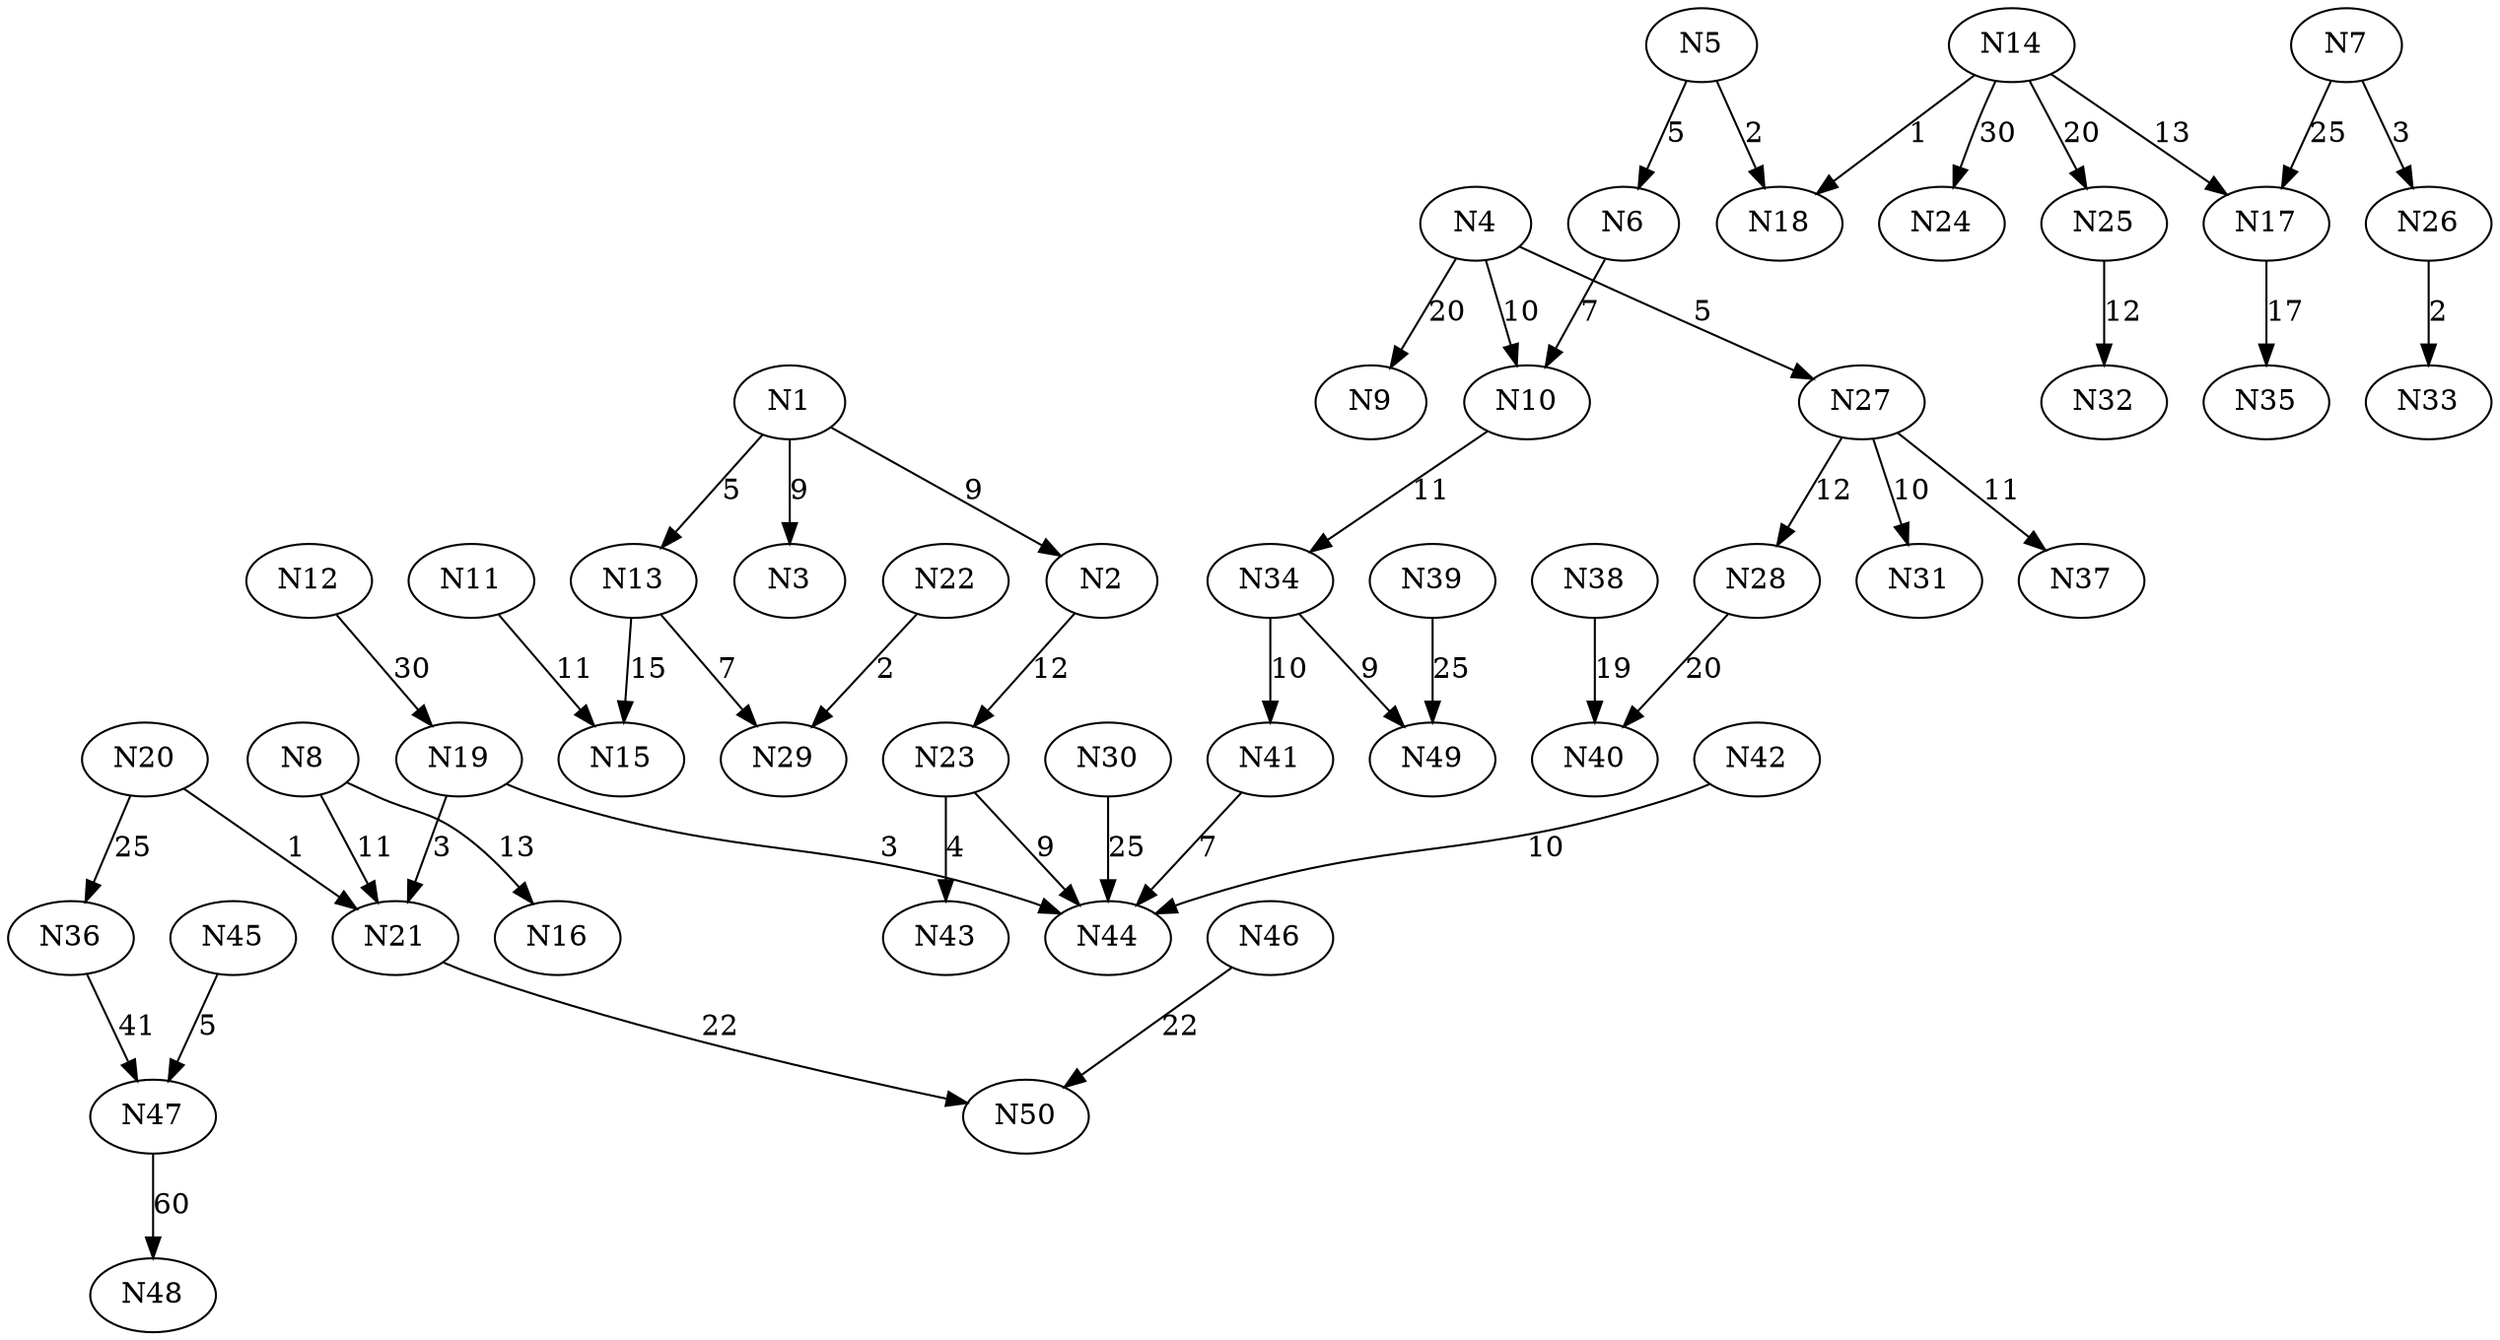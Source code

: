 digraph Grafo {
    1[label="N1"];
    2[label="N2"];
    3[label="N3"];
    4[label="N4"];
    5[label="N5"];
    6[label="N6"];
    7[label="N7"];
    8[label="N8"];
    9[label="N9"];
    10[label="N10"];
    11[label="N11"];
    12[label="N12"];
    13[label="N13"];
    14[label="N14"];
    15[label="N15"];
    16[label="N16"];
    17[label="N17"];
    18[label="N18"];
    19[label="N19"];
    20[label="N20"];
    21[label="N21"];
    22[label="N22"];
    23[label="N23"];
    24[label="N24"];
    25[label="N25"];
    26[label="N26"];
    27[label="N27"];
    28[label="N28"];
    29[label="N29"];
    30[label="N30"];
    31[label="N31"];
    32[label="N32"];
    33[label="N33"];
    34[label="N34"];
    35[label="N35"];
    36[label="N36"];
    37[label="N37"];
    38[label="N38"];
    39[label="N39"];
    40[label="N40"];
    41[label="N41"];
    42[label="N42"];
    43[label="N43"];
    44[label="N44"];
    45[label="N45"];
    46[label="N46"];
    47[label="N47"];
    48[label="N48"];
    49[label="N49"];
    50[label="N50"];
    1 -> 13[label="5"];
    13 -> 29[label="7"];
    22 -> 29[label="2"];
    1 -> 2[label="9"];
    1 -> 3[label="9"];
    2 -> 23[label="12"];
    23 -> 43[label="4"];
    23 -> 44[label="9"];
    19 -> 44[label="3"];
    19 -> 21[label="3"];
    20 -> 21[label="1"];
    41 -> 44[label="7"];
    34 -> 41[label="10"];
    34 -> 49[label="9"];
    42 -> 44[label="10"];
    8 -> 21[label="11"];
    10 -> 34[label="11"];
    6 -> 10[label="7"];
    5 -> 6[label="5"];
    5 -> 18[label="2"];
    14 -> 18[label="1"];
    4 -> 10[label="10"];
    4 -> 27[label="5"];
    27 -> 31[label="10"];
    27 -> 37[label="11"];
    27 -> 28[label="12"];
    8 -> 16[label="13"];
    14 -> 17[label="13"];
    13 -> 15[label="15"];
    11 -> 15[label="11"];
    17 -> 35[label="17"];
    4 -> 9[label="20"];
    14 -> 25[label="20"];
    25 -> 32[label="12"];
    28 -> 40[label="20"];
    38 -> 40[label="19"];
    21 -> 50[label="22"];
    46 -> 50[label="22"];
    7 -> 17[label="25"];
    7 -> 26[label="3"];
    26 -> 33[label="2"];
    20 -> 36[label="25"];
    30 -> 44[label="25"];
    39 -> 49[label="25"];
    12 -> 19[label="30"];
    14 -> 24[label="30"];
    36 -> 47[label="41"];
    45 -> 47[label="5"];
    47 -> 48[label="60"];
}
